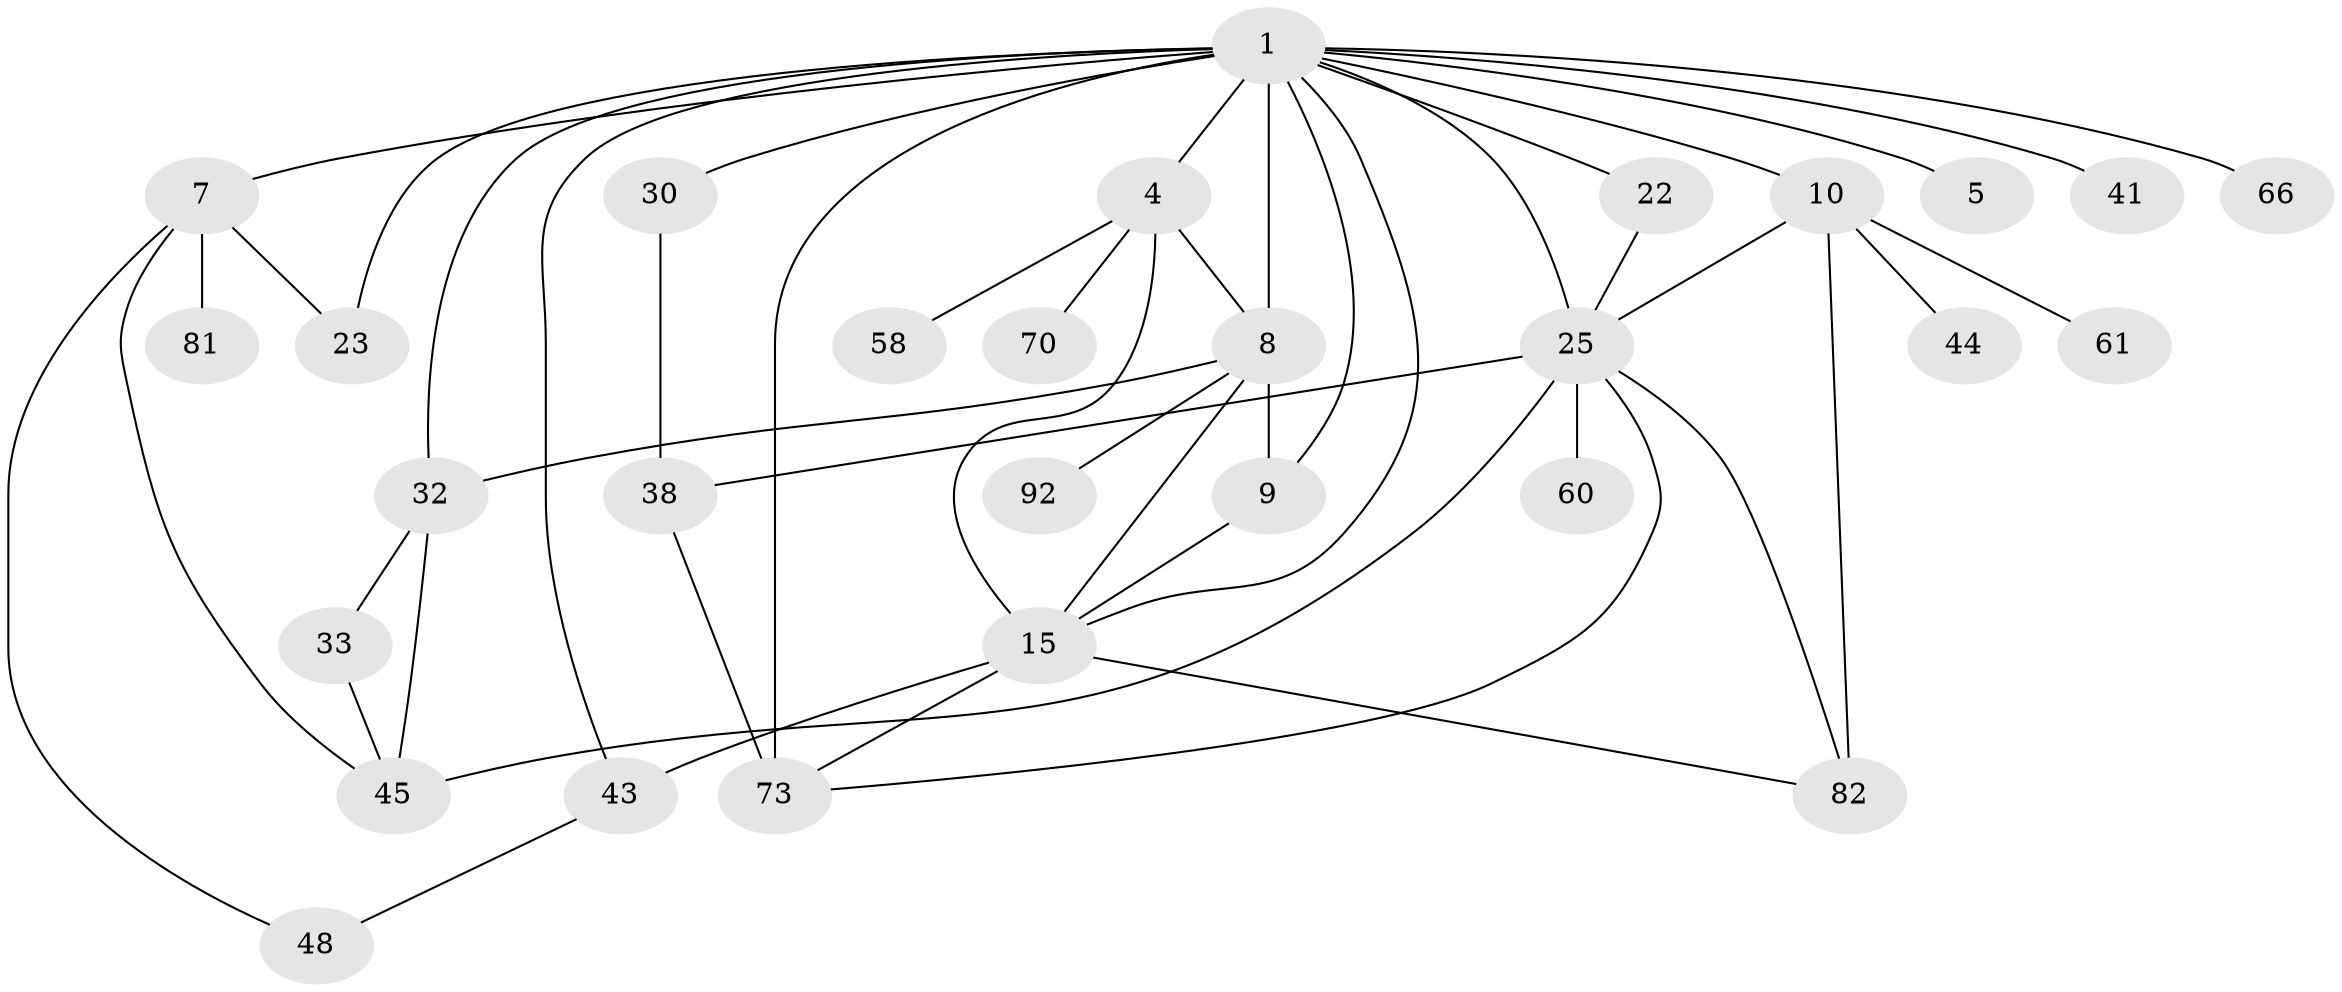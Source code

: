 // original degree distribution, {6: 0.05154639175257732, 9: 0.010309278350515464, 5: 0.041237113402061855, 1: 0.24742268041237114, 3: 0.23711340206185566, 2: 0.29896907216494845, 4: 0.1134020618556701}
// Generated by graph-tools (version 1.1) at 2025/16/03/04/25 18:16:52]
// undirected, 29 vertices, 48 edges
graph export_dot {
graph [start="1"]
  node [color=gray90,style=filled];
  1 [super="+2+3"];
  4 [super="+91+57+53"];
  5;
  7 [super="+42"];
  8 [super="+19+37+46+24"];
  9 [super="+17+59"];
  10 [super="+18"];
  15 [super="+21+49+36"];
  22 [super="+80"];
  23;
  25 [super="+27+65+34"];
  30 [super="+40"];
  32;
  33;
  38 [super="+74"];
  41;
  43 [super="+95+97"];
  44 [super="+63"];
  45 [super="+52"];
  48 [super="+75"];
  58 [super="+67"];
  60;
  61;
  66;
  70;
  73 [super="+83+85+77"];
  81;
  82 [super="+86+84"];
  92;
  1 -- 4 [weight=2];
  1 -- 9;
  1 -- 30;
  1 -- 25 [weight=4];
  1 -- 32;
  1 -- 7;
  1 -- 8 [weight=3];
  1 -- 73 [weight=2];
  1 -- 10;
  1 -- 43;
  1 -- 41;
  1 -- 15;
  1 -- 22;
  1 -- 66;
  1 -- 5;
  1 -- 23;
  4 -- 15;
  4 -- 58;
  4 -- 70;
  4 -- 8;
  7 -- 45;
  7 -- 48;
  7 -- 81;
  7 -- 23;
  8 -- 9;
  8 -- 32;
  8 -- 92;
  8 -- 15;
  9 -- 15;
  10 -- 82 [weight=3];
  10 -- 25;
  10 -- 44;
  10 -- 61;
  15 -- 43 [weight=2];
  15 -- 82;
  15 -- 73;
  22 -- 25;
  25 -- 73;
  25 -- 60;
  25 -- 82;
  25 -- 38;
  25 -- 45;
  30 -- 38;
  32 -- 33;
  32 -- 45;
  33 -- 45;
  38 -- 73;
  43 -- 48;
}
